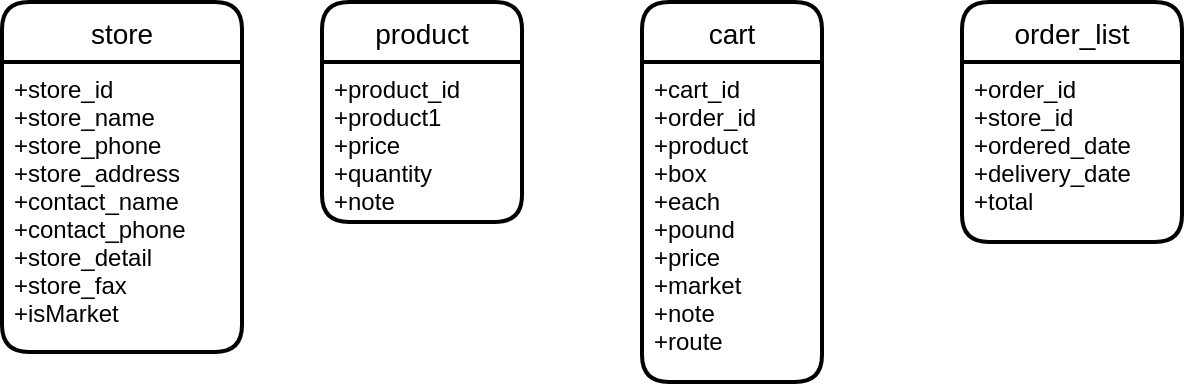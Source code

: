 <mxfile version="13.7.6" type="device" pages="10"><diagram id="7gibS92AlIG4wNT1M3gP" name="Entities"><mxGraphModel dx="1422" dy="802" grid="1" gridSize="10" guides="1" tooltips="1" connect="1" arrows="1" fold="1" page="1" pageScale="1" pageWidth="827" pageHeight="1169" math="0" shadow="0"><root><mxCell id="5exs0aqmgXyi-qsCcyx7-0"/><mxCell id="5exs0aqmgXyi-qsCcyx7-1" parent="5exs0aqmgXyi-qsCcyx7-0"/><mxCell id="adE7OjveKcsnKEtNbJnr-2" value="product" style="swimlane;childLayout=stackLayout;horizontal=1;startSize=30;horizontalStack=0;rounded=1;fontSize=14;fontStyle=0;strokeWidth=2;resizeParent=0;resizeLast=1;shadow=0;dashed=0;align=center;" parent="5exs0aqmgXyi-qsCcyx7-1" vertex="1"><mxGeometry x="240" y="120" width="100" height="110" as="geometry"/></mxCell><mxCell id="adE7OjveKcsnKEtNbJnr-3" value="+product_id&#10;+product1&#10;+price&#10;+quantity&#10;+note" style="align=left;strokeColor=none;fillColor=none;spacingLeft=4;fontSize=12;verticalAlign=top;resizable=0;rotatable=0;part=1;" parent="adE7OjveKcsnKEtNbJnr-2" vertex="1"><mxGeometry y="30" width="100" height="80" as="geometry"/></mxCell><mxCell id="adE7OjveKcsnKEtNbJnr-0" value="store" style="swimlane;childLayout=stackLayout;horizontal=1;startSize=30;horizontalStack=0;rounded=1;fontSize=14;fontStyle=0;strokeWidth=2;resizeParent=0;resizeLast=1;shadow=0;dashed=0;align=center;" parent="5exs0aqmgXyi-qsCcyx7-1" vertex="1"><mxGeometry x="80" y="120" width="120" height="175" as="geometry"/></mxCell><mxCell id="adE7OjveKcsnKEtNbJnr-1" value="+store_id&#10;+store_name&#10;+store_phone&#10;+store_address&#10;+contact_name&#10;+contact_phone&#10;+store_detail&#10;+store_fax&#10;+isMarket" style="align=left;strokeColor=none;fillColor=none;spacingLeft=4;fontSize=12;verticalAlign=top;resizable=0;rotatable=0;part=1;" parent="adE7OjveKcsnKEtNbJnr-0" vertex="1"><mxGeometry y="30" width="120" height="145" as="geometry"/></mxCell><mxCell id="adE7OjveKcsnKEtNbJnr-4" value="cart" style="swimlane;childLayout=stackLayout;horizontal=1;startSize=30;horizontalStack=0;rounded=1;fontSize=14;fontStyle=0;strokeWidth=2;resizeParent=0;resizeLast=1;shadow=0;dashed=0;align=center;" parent="5exs0aqmgXyi-qsCcyx7-1" vertex="1"><mxGeometry x="400" y="120" width="90" height="190" as="geometry"><mxRectangle x="180" y="170" width="60" height="30" as="alternateBounds"/></mxGeometry></mxCell><mxCell id="adE7OjveKcsnKEtNbJnr-5" value="+cart_id&#10;+order_id&#10;+product&#10;+box&#10;+each&#10;+pound&#10;+price&#10;+market&#10;+note&#10;+route" style="align=left;strokeColor=none;fillColor=none;spacingLeft=4;fontSize=12;verticalAlign=top;resizable=0;rotatable=0;part=1;" parent="adE7OjveKcsnKEtNbJnr-4" vertex="1"><mxGeometry y="30" width="90" height="160" as="geometry"/></mxCell><mxCell id="adE7OjveKcsnKEtNbJnr-6" value="order_list" style="swimlane;childLayout=stackLayout;horizontal=1;startSize=30;horizontalStack=0;rounded=1;fontSize=14;fontStyle=0;strokeWidth=2;resizeParent=0;resizeLast=1;shadow=0;dashed=0;align=center;" parent="5exs0aqmgXyi-qsCcyx7-1" vertex="1"><mxGeometry x="560" y="120" width="110" height="120" as="geometry"/></mxCell><mxCell id="adE7OjveKcsnKEtNbJnr-7" value="+order_id&#10;+store_id&#10;+ordered_date&#10;+delivery_date&#10;+total" style="align=left;strokeColor=none;fillColor=none;spacingLeft=4;fontSize=12;verticalAlign=top;resizable=0;rotatable=0;part=1;" parent="adE7OjveKcsnKEtNbJnr-6" vertex="1"><mxGeometry y="30" width="110" height="90" as="geometry"/></mxCell></root></mxGraphModel></diagram><diagram name="Entity enhancement" id="0qh16M0TFwMcT2ieXw_W"><mxGraphModel dx="1422" dy="721" grid="1" gridSize="10" guides="1" tooltips="1" connect="1" arrows="1" fold="1" page="1" pageScale="1" pageWidth="827" pageHeight="1169" math="0" shadow="0"><root><mxCell id="Ne9_TNj5jmylwsoer7z6-0"/><mxCell id="Ne9_TNj5jmylwsoer7z6-1" parent="Ne9_TNj5jmylwsoer7z6-0"/><mxCell id="UJxZ1YZONlowo4gnD4Sq-0" value="" style="edgeStyle=entityRelationEdgeStyle;fontSize=12;html=1;endArrow=ERoneToMany;fillColor=#60a917;strokeColor=#2D7600;" parent="Ne9_TNj5jmylwsoer7z6-1" source="Ne9_TNj5jmylwsoer7z6-9" target="Ne9_TNj5jmylwsoer7z6-7" edge="1"><mxGeometry width="100" height="100" relative="1" as="geometry"><mxPoint x="360" y="420" as="sourcePoint"/><mxPoint x="460" y="320" as="targetPoint"/></mxGeometry></mxCell><mxCell id="UJxZ1YZONlowo4gnD4Sq-1" value="" style="edgeStyle=entityRelationEdgeStyle;fontSize=12;html=1;endArrow=ERoneToMany;fillColor=#60a917;strokeColor=#2D7600;" parent="Ne9_TNj5jmylwsoer7z6-1" source="Ne9_TNj5jmylwsoer7z6-3" target="Ne9_TNj5jmylwsoer7z6-7" edge="1"><mxGeometry width="100" height="100" relative="1" as="geometry"><mxPoint x="360" y="420" as="sourcePoint"/><mxPoint x="460" y="320" as="targetPoint"/></mxGeometry></mxCell><mxCell id="UJxZ1YZONlowo4gnD4Sq-2" value="" style="edgeStyle=entityRelationEdgeStyle;fontSize=12;html=1;endArrow=ERoneToMany;fillColor=#60a917;strokeColor=#2D7600;" parent="Ne9_TNj5jmylwsoer7z6-1" source="Ne9_TNj5jmylwsoer7z6-5" target="Ne9_TNj5jmylwsoer7z6-9" edge="1"><mxGeometry width="100" height="100" relative="1" as="geometry"><mxPoint x="360" y="420" as="sourcePoint"/><mxPoint x="460" y="320" as="targetPoint"/></mxGeometry></mxCell><mxCell id="Ne9_TNj5jmylwsoer7z6-8" value="order_list" style="swimlane;childLayout=stackLayout;horizontal=1;startSize=30;horizontalStack=0;rounded=1;fontSize=14;fontStyle=0;strokeWidth=2;resizeParent=0;resizeLast=1;shadow=0;dashed=0;align=center;" parent="Ne9_TNj5jmylwsoer7z6-1" vertex="1"><mxGeometry x="400" y="280" width="120" height="120" as="geometry"/></mxCell><mxCell id="Ne9_TNj5jmylwsoer7z6-9" value="+order_id&#10;+store_id&#10;+ordered_date&#10;+delivery_date&#10;+total" style="align=left;strokeColor=none;fillColor=none;spacingLeft=4;fontSize=12;verticalAlign=top;resizable=0;rotatable=0;part=1;" parent="Ne9_TNj5jmylwsoer7z6-8" vertex="1"><mxGeometry y="30" width="120" height="90" as="geometry"/></mxCell><mxCell id="Ne9_TNj5jmylwsoer7z6-4" value="store" style="swimlane;childLayout=stackLayout;horizontal=1;startSize=30;horizontalStack=0;rounded=1;fontSize=14;fontStyle=0;strokeWidth=2;resizeParent=0;resizeLast=1;shadow=0;dashed=0;align=center;" parent="Ne9_TNj5jmylwsoer7z6-1" vertex="1"><mxGeometry x="400" y="40" width="120" height="200" as="geometry"/></mxCell><mxCell id="Ne9_TNj5jmylwsoer7z6-5" value="+store_id&#10;+store_name&#10;+store_phone&#10;+store_address&#10;+contact_name&#10;+contact_phone&#10;+store_detail&#10;+store_fax&#10;+isMarket" style="align=left;strokeColor=none;fillColor=none;spacingLeft=4;fontSize=12;verticalAlign=top;resizable=0;rotatable=0;part=1;" parent="Ne9_TNj5jmylwsoer7z6-4" vertex="1"><mxGeometry y="30" width="120" height="170" as="geometry"/></mxCell><mxCell id="Ne9_TNj5jmylwsoer7z6-2" value="product" style="swimlane;childLayout=stackLayout;horizontal=1;startSize=30;horizontalStack=0;rounded=1;fontSize=14;fontStyle=0;strokeWidth=2;resizeParent=0;resizeLast=1;shadow=0;dashed=0;align=center;" parent="Ne9_TNj5jmylwsoer7z6-1" vertex="1"><mxGeometry x="200" y="40" width="120" height="120" as="geometry"/></mxCell><mxCell id="Ne9_TNj5jmylwsoer7z6-3" value="+product_id&#10;+product1&#10;+price&#10;+quantity&#10;+note" style="align=left;strokeColor=none;fillColor=none;spacingLeft=4;fontSize=12;verticalAlign=top;resizable=0;rotatable=0;part=1;" parent="Ne9_TNj5jmylwsoer7z6-2" vertex="1"><mxGeometry y="30" width="120" height="90" as="geometry"/></mxCell><mxCell id="Ne9_TNj5jmylwsoer7z6-6" value="cart" style="swimlane;childLayout=stackLayout;horizontal=1;startSize=30;horizontalStack=0;rounded=1;fontSize=14;fontStyle=0;strokeWidth=2;resizeParent=0;resizeLast=1;shadow=0;dashed=0;align=center;" parent="Ne9_TNj5jmylwsoer7z6-1" vertex="1"><mxGeometry x="205" y="280" width="115" height="200" as="geometry"><mxRectangle x="180" y="170" width="60" height="30" as="alternateBounds"/></mxGeometry></mxCell><mxCell id="Ne9_TNj5jmylwsoer7z6-7" value="+cart_id&#10;+order_id&#10;+product&#10;+box&#10;+each&#10;+pound&#10;+price&#10;+market&#10;+note&#10;+route" style="align=left;strokeColor=none;fillColor=none;spacingLeft=4;fontSize=12;verticalAlign=top;resizable=0;rotatable=0;part=1;" parent="Ne9_TNj5jmylwsoer7z6-6" vertex="1"><mxGeometry y="30" width="115" height="170" as="geometry"/></mxCell><mxCell id="GImHRJcXzIoGIpYZPquI-4" value="New: Primary keys" style="text;html=1;resizable=0;autosize=1;align=center;verticalAlign=middle;points=[];fillColor=#60a917;strokeColor=#2D7600;rounded=0;fontColor=#ffffff;" parent="Ne9_TNj5jmylwsoer7z6-1" vertex="1"><mxGeometry x="200" y="520" width="120" height="20" as="geometry"/></mxCell><mxCell id="GImHRJcXzIoGIpYZPquI-5" value="New: Relations (foreign keys)" style="text;html=1;resizable=0;autosize=1;align=center;verticalAlign=middle;points=[];fillColor=#60a917;strokeColor=#2D7600;rounded=0;fontColor=#ffffff;" parent="Ne9_TNj5jmylwsoer7z6-1" vertex="1"><mxGeometry x="200" y="560" width="170" height="20" as="geometry"/></mxCell></root></mxGraphModel></diagram><diagram name="Use cases" id="Uq4FAVKCM1p-TconlXa1"><mxGraphModel dx="1422" dy="672" grid="1" gridSize="10" guides="1" tooltips="1" connect="1" arrows="1" fold="1" page="1" pageScale="1" pageWidth="827" pageHeight="1169" math="0" shadow="0"><root><mxCell id="hpCtniHbA4MR7KGjEPpC-0"/><mxCell id="hpCtniHbA4MR7KGjEPpC-1" parent="hpCtniHbA4MR7KGjEPpC-0"/><mxCell id="SQmOXnHXsnEAbfBg4n7r-0" value="Invoice" style="shape=umlFrame;whiteSpace=wrap;html=1;" parent="hpCtniHbA4MR7KGjEPpC-1" vertex="1"><mxGeometry x="40" y="160" width="720" height="640" as="geometry"/></mxCell><mxCell id="UalVqKNOEhmW18TjWiug-0" value="User" style="shape=umlActor;verticalLabelPosition=bottom;verticalAlign=top;html=1;" parent="hpCtniHbA4MR7KGjEPpC-1" vertex="1"><mxGeometry x="385" y="30" width="30" height="60" as="geometry"/></mxCell><mxCell id="UalVqKNOEhmW18TjWiug-5" value="" style="endArrow=none;html=1;entryX=0.5;entryY=0.5;entryDx=0;entryDy=0;entryPerimeter=0;" parent="hpCtniHbA4MR7KGjEPpC-1" source="F77PCimVdwSykbrccqua-8" target="UalVqKNOEhmW18TjWiug-0" edge="1"><mxGeometry width="50" height="50" relative="1" as="geometry"><mxPoint x="210" y="354.994" as="sourcePoint"/><mxPoint x="380" y="170" as="targetPoint"/></mxGeometry></mxCell><mxCell id="F77PCimVdwSykbrccqua-8" value="Create Order" style="ellipse;whiteSpace=wrap;html=1;" parent="hpCtniHbA4MR7KGjEPpC-1" vertex="1"><mxGeometry x="120" y="200" width="160" height="80" as="geometry"/></mxCell><mxCell id="F77PCimVdwSykbrccqua-9" value="Product List" style="ellipse;whiteSpace=wrap;html=1;" parent="hpCtniHbA4MR7KGjEPpC-1" vertex="1"><mxGeometry x="120" y="320" width="160" height="80" as="geometry"/></mxCell><mxCell id="F77PCimVdwSykbrccqua-11" value="Weekly Sale" style="ellipse;whiteSpace=wrap;html=1;" parent="hpCtniHbA4MR7KGjEPpC-1" vertex="1"><mxGeometry x="120" y="560" width="160" height="80" as="geometry"/></mxCell><mxCell id="F77PCimVdwSykbrccqua-12" value="Category List" style="ellipse;whiteSpace=wrap;html=1;" parent="hpCtniHbA4MR7KGjEPpC-1" vertex="1"><mxGeometry x="120" y="680" width="160" height="80" as="geometry"/></mxCell><mxCell id="F77PCimVdwSykbrccqua-13" value="Order List" style="ellipse;whiteSpace=wrap;html=1;" parent="hpCtniHbA4MR7KGjEPpC-1" vertex="1"><mxGeometry x="520" y="200" width="160" height="80" as="geometry"/></mxCell><mxCell id="F77PCimVdwSykbrccqua-14" value="Store List" style="ellipse;whiteSpace=wrap;html=1;" parent="hpCtniHbA4MR7KGjEPpC-1" vertex="1"><mxGeometry x="520" y="320" width="160" height="80" as="geometry"/></mxCell><mxCell id="F77PCimVdwSykbrccqua-15" value="My Store" style="ellipse;whiteSpace=wrap;html=1;" parent="hpCtniHbA4MR7KGjEPpC-1" vertex="1"><mxGeometry x="520" y="440" width="160" height="80" as="geometry"/></mxCell><mxCell id="F77PCimVdwSykbrccqua-16" value="Weekly Expense" style="ellipse;whiteSpace=wrap;html=1;" parent="hpCtniHbA4MR7KGjEPpC-1" vertex="1"><mxGeometry x="520" y="560" width="160" height="80" as="geometry"/></mxCell><mxCell id="F77PCimVdwSykbrccqua-18" value="Delivery Schedule" style="ellipse;whiteSpace=wrap;html=1;" parent="hpCtniHbA4MR7KGjEPpC-1" vertex="1"><mxGeometry x="120" y="440" width="160" height="80" as="geometry"/></mxCell><mxCell id="F77PCimVdwSykbrccqua-19" value="" style="endArrow=none;html=1;entryX=0.5;entryY=0.7;entryDx=0;entryDy=0;entryPerimeter=0;" parent="hpCtniHbA4MR7KGjEPpC-1" source="F77PCimVdwSykbrccqua-9" target="UalVqKNOEhmW18TjWiug-0" edge="1"><mxGeometry width="50" height="50" relative="1" as="geometry"><mxPoint x="252.637" y="216.154" as="sourcePoint"/><mxPoint x="404" y="95.98" as="targetPoint"/></mxGeometry></mxCell><mxCell id="F77PCimVdwSykbrccqua-20" value="" style="endArrow=none;html=1;entryX=0.533;entryY=0.367;entryDx=0;entryDy=0;entryPerimeter=0;" parent="hpCtniHbA4MR7KGjEPpC-1" source="F77PCimVdwSykbrccqua-18" target="UalVqKNOEhmW18TjWiug-0" edge="1"><mxGeometry width="50" height="50" relative="1" as="geometry"><mxPoint x="236.803" y="332.312" as="sourcePoint"/><mxPoint x="407.99" y="92.02" as="targetPoint"/></mxGeometry></mxCell><mxCell id="F77PCimVdwSykbrccqua-21" value="" style="endArrow=none;html=1;entryX=0.5;entryY=0.5;entryDx=0;entryDy=0;entryPerimeter=0;" parent="hpCtniHbA4MR7KGjEPpC-1" source="F77PCimVdwSykbrccqua-11" target="UalVqKNOEhmW18TjWiug-0" edge="1"><mxGeometry width="50" height="50" relative="1" as="geometry"><mxPoint x="246.803" y="342.312" as="sourcePoint"/><mxPoint x="417.99" y="102.02" as="targetPoint"/></mxGeometry></mxCell><mxCell id="F77PCimVdwSykbrccqua-22" value="" style="endArrow=none;html=1;entryX=0.5;entryY=0.5;entryDx=0;entryDy=0;entryPerimeter=0;" parent="hpCtniHbA4MR7KGjEPpC-1" source="F77PCimVdwSykbrccqua-12" target="UalVqKNOEhmW18TjWiug-0" edge="1"><mxGeometry width="50" height="50" relative="1" as="geometry"><mxPoint x="256.803" y="352.312" as="sourcePoint"/><mxPoint x="427.99" y="112.02" as="targetPoint"/></mxGeometry></mxCell><mxCell id="F77PCimVdwSykbrccqua-23" value="" style="endArrow=none;html=1;entryX=0.533;entryY=0.683;entryDx=0;entryDy=0;entryPerimeter=0;" parent="hpCtniHbA4MR7KGjEPpC-1" source="F77PCimVdwSykbrccqua-13" target="UalVqKNOEhmW18TjWiug-0" edge="1"><mxGeometry width="50" height="50" relative="1" as="geometry"><mxPoint x="266.803" y="362.312" as="sourcePoint"/><mxPoint x="437.99" y="122.02" as="targetPoint"/></mxGeometry></mxCell><mxCell id="F77PCimVdwSykbrccqua-24" value="" style="endArrow=none;html=1;entryX=0.667;entryY=0.8;entryDx=0;entryDy=0;entryPerimeter=0;" parent="hpCtniHbA4MR7KGjEPpC-1" source="F77PCimVdwSykbrccqua-14" target="UalVqKNOEhmW18TjWiug-0" edge="1"><mxGeometry width="50" height="50" relative="1" as="geometry"><mxPoint x="276.803" y="372.312" as="sourcePoint"/><mxPoint x="447.99" y="132.02" as="targetPoint"/></mxGeometry></mxCell><mxCell id="F77PCimVdwSykbrccqua-25" value="" style="endArrow=none;html=1;" parent="hpCtniHbA4MR7KGjEPpC-1" source="F77PCimVdwSykbrccqua-15" target="UalVqKNOEhmW18TjWiug-0" edge="1"><mxGeometry width="50" height="50" relative="1" as="geometry"><mxPoint x="286.803" y="382.312" as="sourcePoint"/><mxPoint x="457.99" y="142.02" as="targetPoint"/></mxGeometry></mxCell><mxCell id="F77PCimVdwSykbrccqua-26" value="" style="endArrow=none;html=1;entryX=0.8;entryY=0.867;entryDx=0;entryDy=0;entryPerimeter=0;" parent="hpCtniHbA4MR7KGjEPpC-1" source="F77PCimVdwSykbrccqua-16" target="UalVqKNOEhmW18TjWiug-0" edge="1"><mxGeometry width="50" height="50" relative="1" as="geometry"><mxPoint x="296.803" y="392.312" as="sourcePoint"/><mxPoint x="467.99" y="152.02" as="targetPoint"/></mxGeometry></mxCell></root></mxGraphModel></diagram><diagram id="ZrGVF9eqoLPrWgIQMQbW" name="Current"><mxGraphModel dx="1422" dy="713" grid="1" gridSize="10" guides="1" tooltips="1" connect="1" arrows="1" fold="1" page="1" pageScale="1" pageWidth="827" pageHeight="1169" math="0" shadow="0"><root><mxCell id="GBjfKI8kMso3MKIOXh-r-0"/><mxCell id="GBjfKI8kMso3MKIOXh-r-1" parent="GBjfKI8kMso3MKIOXh-r-0"/><mxCell id="GBjfKI8kMso3MKIOXh-r-3" value="" style="rounded=0;whiteSpace=wrap;html=1;" parent="GBjfKI8kMso3MKIOXh-r-1" vertex="1"><mxGeometry x="110" y="70" width="470" height="310" as="geometry"/></mxCell><mxCell id="GBjfKI8kMso3MKIOXh-r-4" value="Local database" style="shape=cylinder3;whiteSpace=wrap;html=1;boundedLbl=1;backgroundOutline=1;size=15;" parent="GBjfKI8kMso3MKIOXh-r-1" vertex="1"><mxGeometry x="240" y="250" width="134" height="120" as="geometry"/></mxCell><mxCell id="GBjfKI8kMso3MKIOXh-r-5" value="User interface&lt;br&gt;Database access" style="rounded=0;whiteSpace=wrap;html=1;" parent="GBjfKI8kMso3MKIOXh-r-1" vertex="1"><mxGeometry x="160" y="90" width="330" height="120" as="geometry"/></mxCell><mxCell id="GBjfKI8kMso3MKIOXh-r-6" value="" style="endArrow=classic;html=1;" parent="GBjfKI8kMso3MKIOXh-r-1" source="GBjfKI8kMso3MKIOXh-r-5" edge="1"><mxGeometry width="50" height="50" relative="1" as="geometry"><mxPoint x="310" y="310" as="sourcePoint"/><mxPoint x="323" y="250" as="targetPoint"/></mxGeometry></mxCell><mxCell id="nMMCk1gCpWSK7xPTQ3x2-1" value="" style="edgeStyle=orthogonalEdgeStyle;rounded=0;orthogonalLoop=1;jettySize=auto;html=1;" parent="GBjfKI8kMso3MKIOXh-r-1" source="nMMCk1gCpWSK7xPTQ3x2-0" target="GBjfKI8kMso3MKIOXh-r-5" edge="1"><mxGeometry relative="1" as="geometry"/></mxCell><mxCell id="nMMCk1gCpWSK7xPTQ3x2-0" value=".NET C#&lt;br&gt;System.Windows.Forms&lt;br&gt;System.Data.SqlConnection" style="shape=note;whiteSpace=wrap;html=1;backgroundOutline=1;darkOpacity=0.05;" parent="GBjfKI8kMso3MKIOXh-r-1" vertex="1"><mxGeometry x="640" y="100" width="160" height="100" as="geometry"/></mxCell><mxCell id="nMMCk1gCpWSK7xPTQ3x2-3" value="" style="edgeStyle=orthogonalEdgeStyle;rounded=0;orthogonalLoop=1;jettySize=auto;html=1;" parent="GBjfKI8kMso3MKIOXh-r-1" source="nMMCk1gCpWSK7xPTQ3x2-2" target="GBjfKI8kMso3MKIOXh-r-4" edge="1"><mxGeometry relative="1" as="geometry"/></mxCell><mxCell id="nMMCk1gCpWSK7xPTQ3x2-2" value="MS SQL local DB" style="shape=note;whiteSpace=wrap;html=1;backgroundOutline=1;darkOpacity=0.05;" parent="GBjfKI8kMso3MKIOXh-r-1" vertex="1"><mxGeometry x="640" y="265" width="160" height="90" as="geometry"/></mxCell><mxCell id="U4b-IopkI1bF-_8sLjsv-0" value="Invoice" style="text;html=1;resizable=0;autosize=1;align=center;verticalAlign=middle;points=[];fillColor=none;strokeColor=none;rounded=0;" parent="GBjfKI8kMso3MKIOXh-r-1" vertex="1"><mxGeometry x="110" y="50" width="50" height="20" as="geometry"/></mxCell><mxCell id="LxKFBzjLiMEy4IVmZzeW-0" value="SQL" style="text;html=1;resizable=0;autosize=1;align=center;verticalAlign=middle;points=[];fillColor=none;strokeColor=none;rounded=0;" parent="GBjfKI8kMso3MKIOXh-r-1" vertex="1"><mxGeometry x="320" y="220" width="40" height="20" as="geometry"/></mxCell></root></mxGraphModel></diagram><diagram id="YipdAiBv5LYzyMl84zyU" name="Decomposition I."><mxGraphModel dx="1422" dy="672" grid="1" gridSize="10" guides="1" tooltips="1" connect="1" arrows="1" fold="1" page="1" pageScale="1" pageWidth="827" pageHeight="1169" math="0" shadow="0"><root><mxCell id="1vEwXhI7UmoSM3s04HSO-0"/><mxCell id="1vEwXhI7UmoSM3s04HSO-1" parent="1vEwXhI7UmoSM3s04HSO-0"/><mxCell id="G5C7vlKSElAFQoOpD0A7-0" value="" style="rounded=0;whiteSpace=wrap;html=1;" parent="1vEwXhI7UmoSM3s04HSO-1" vertex="1"><mxGeometry x="110" y="70" width="470" height="310" as="geometry"/></mxCell><mxCell id="G5C7vlKSElAFQoOpD0A7-1" value="Database server" style="shape=cylinder3;whiteSpace=wrap;html=1;boundedLbl=1;backgroundOutline=1;size=15;fillColor=#60a917;strokeColor=#2D7600;fontColor=#ffffff;" parent="1vEwXhI7UmoSM3s04HSO-1" vertex="1"><mxGeometry x="260" y="465" width="134" height="120" as="geometry"/></mxCell><mxCell id="G5C7vlKSElAFQoOpD0A7-2" value="User interface&lt;br&gt;Business logic&lt;br&gt;Database access" style="rounded=0;whiteSpace=wrap;html=1;" parent="1vEwXhI7UmoSM3s04HSO-1" vertex="1"><mxGeometry x="180" y="90" width="330" height="120" as="geometry"/></mxCell><mxCell id="G5C7vlKSElAFQoOpD0A7-3" value="" style="endArrow=classic;html=1;entryX=0.627;entryY=0.008;entryDx=0;entryDy=0;entryPerimeter=0;" parent="1vEwXhI7UmoSM3s04HSO-1" source="G5C7vlKSElAFQoOpD0A7-2" target="G5C7vlKSElAFQoOpD0A7-1" edge="1"><mxGeometry width="50" height="50" relative="1" as="geometry"><mxPoint x="310" y="310" as="sourcePoint"/><mxPoint x="360" y="260" as="targetPoint"/></mxGeometry></mxCell><mxCell id="l8DstbEzLFueawLsaJdg-2" value="" style="edgeStyle=orthogonalEdgeStyle;rounded=0;orthogonalLoop=1;jettySize=auto;html=1;entryX=1;entryY=0.5;entryDx=0;entryDy=0;entryPerimeter=0;" parent="1vEwXhI7UmoSM3s04HSO-1" source="l8DstbEzLFueawLsaJdg-0" target="G5C7vlKSElAFQoOpD0A7-1" edge="1"><mxGeometry relative="1" as="geometry"><mxPoint x="510" y="525" as="targetPoint"/></mxGeometry></mxCell><mxCell id="l8DstbEzLFueawLsaJdg-0" value="MS SqlExpress, MSSQL" style="shape=note;whiteSpace=wrap;html=1;backgroundOutline=1;darkOpacity=0.05;" parent="1vEwXhI7UmoSM3s04HSO-1" vertex="1"><mxGeometry x="640" y="480" width="160" height="90" as="geometry"/></mxCell><mxCell id="4VTUVFercSF5CvBJwny4-0" value="SQL" style="text;html=1;resizable=0;autosize=1;align=center;verticalAlign=middle;points=[];fillColor=none;strokeColor=none;rounded=0;" parent="1vEwXhI7UmoSM3s04HSO-1" vertex="1"><mxGeometry x="340" y="420" width="40" height="20" as="geometry"/></mxCell><mxCell id="iOxIVWh6CPM70Li44Gzs-0" value="Invoice" style="text;html=1;resizable=0;autosize=1;align=center;verticalAlign=middle;points=[];fillColor=none;strokeColor=none;rounded=0;" parent="1vEwXhI7UmoSM3s04HSO-1" vertex="1"><mxGeometry x="110" y="50" width="50" height="20" as="geometry"/></mxCell><mxCell id="v6DLJTkhU9Bc0RJZ7nmY-1" value="" style="edgeStyle=orthogonalEdgeStyle;rounded=0;orthogonalLoop=1;jettySize=auto;html=1;" parent="1vEwXhI7UmoSM3s04HSO-1" source="v6DLJTkhU9Bc0RJZ7nmY-0" target="G5C7vlKSElAFQoOpD0A7-2" edge="1"><mxGeometry relative="1" as="geometry"/></mxCell><mxCell id="v6DLJTkhU9Bc0RJZ7nmY-0" value=".NET C#&lt;br&gt;System.Windows.Forms&lt;br&gt;System.Data.SqlConnection" style="shape=note;whiteSpace=wrap;html=1;backgroundOutline=1;darkOpacity=0.05;" parent="1vEwXhI7UmoSM3s04HSO-1" vertex="1"><mxGeometry x="640" y="100" width="160" height="100" as="geometry"/></mxCell><mxCell id="Aarsl8nD6yQk0MGy0pOQ-0" value="New: Change local database file to SQL server" style="text;html=1;resizable=0;autosize=1;align=center;verticalAlign=middle;points=[];fillColor=#60a917;strokeColor=#2D7600;rounded=0;fontColor=#ffffff;" parent="1vEwXhI7UmoSM3s04HSO-1" vertex="1"><mxGeometry x="160" y="640" width="260" height="20" as="geometry"/></mxCell></root></mxGraphModel></diagram><diagram name="Decomposition II." id="bPnL7Nt-xtLLRDpfifMA"><mxGraphModel dx="1422" dy="672" grid="1" gridSize="10" guides="1" tooltips="1" connect="1" arrows="1" fold="1" page="1" pageScale="1" pageWidth="827" pageHeight="1169" math="0" shadow="0"><root><mxCell id="EP-P3QIOGNYE9PpfWgq0-0"/><mxCell id="EP-P3QIOGNYE9PpfWgq0-1" parent="EP-P3QIOGNYE9PpfWgq0-0"/><mxCell id="EP-P3QIOGNYE9PpfWgq0-2" value="" style="rounded=0;whiteSpace=wrap;html=1;" parent="EP-P3QIOGNYE9PpfWgq0-1" vertex="1"><mxGeometry x="110" y="70" width="470" height="310" as="geometry"/></mxCell><mxCell id="EP-P3QIOGNYE9PpfWgq0-3" value="Database server" style="shape=cylinder3;whiteSpace=wrap;html=1;boundedLbl=1;backgroundOutline=1;size=15;" parent="EP-P3QIOGNYE9PpfWgq0-1" vertex="1"><mxGeometry x="280" y="465" width="134" height="120" as="geometry"/></mxCell><mxCell id="EP-P3QIOGNYE9PpfWgq0-8" value="" style="edgeStyle=orthogonalEdgeStyle;rounded=0;orthogonalLoop=1;jettySize=auto;html=1;" parent="EP-P3QIOGNYE9PpfWgq0-1" source="EP-P3QIOGNYE9PpfWgq0-4" target="EP-P3QIOGNYE9PpfWgq0-6" edge="1"><mxGeometry relative="1" as="geometry"/></mxCell><mxCell id="EP-P3QIOGNYE9PpfWgq0-4" value="User interface" style="rounded=0;whiteSpace=wrap;html=1;" parent="EP-P3QIOGNYE9PpfWgq0-1" vertex="1"><mxGeometry x="180" y="90" width="330" height="100" as="geometry"/></mxCell><mxCell id="EP-P3QIOGNYE9PpfWgq0-5" value="" style="endArrow=classic;html=1;" parent="EP-P3QIOGNYE9PpfWgq0-1" source="EP-P3QIOGNYE9PpfWgq0-6" target="EP-P3QIOGNYE9PpfWgq0-3" edge="1"><mxGeometry width="50" height="50" relative="1" as="geometry"><mxPoint x="310" y="310" as="sourcePoint"/><mxPoint x="360" y="260" as="targetPoint"/></mxGeometry></mxCell><mxCell id="EP-P3QIOGNYE9PpfWgq0-6" value="&lt;span style=&quot;&quot;&gt;Business logic&lt;/span&gt;&lt;br&gt;Database access" style="rounded=0;whiteSpace=wrap;html=1;fillColor=#60a917;strokeColor=#2D7600;fontColor=#FFFFFF;" parent="EP-P3QIOGNYE9PpfWgq0-1" vertex="1"><mxGeometry x="180" y="250" width="330" height="90" as="geometry"/></mxCell><mxCell id="137IiVtUoMDPJH5lIBh6-3" value="" style="edgeStyle=orthogonalEdgeStyle;rounded=0;orthogonalLoop=1;jettySize=auto;html=1;" parent="EP-P3QIOGNYE9PpfWgq0-1" source="137IiVtUoMDPJH5lIBh6-0" target="EP-P3QIOGNYE9PpfWgq0-4" edge="1"><mxGeometry relative="1" as="geometry"/></mxCell><mxCell id="137IiVtUoMDPJH5lIBh6-0" value=".NET C#&lt;br&gt;System.Windows.Forms" style="shape=note;whiteSpace=wrap;html=1;backgroundOutline=1;darkOpacity=0.05;" parent="EP-P3QIOGNYE9PpfWgq0-1" vertex="1"><mxGeometry x="640" y="90" width="160" height="100" as="geometry"/></mxCell><mxCell id="137IiVtUoMDPJH5lIBh6-4" value="" style="edgeStyle=orthogonalEdgeStyle;rounded=0;orthogonalLoop=1;jettySize=auto;html=1;entryX=1;entryY=0.5;entryDx=0;entryDy=0;" parent="EP-P3QIOGNYE9PpfWgq0-1" source="137IiVtUoMDPJH5lIBh6-1" target="EP-P3QIOGNYE9PpfWgq0-6" edge="1"><mxGeometry relative="1" as="geometry"/></mxCell><mxCell id="137IiVtUoMDPJH5lIBh6-1" value="System.Data.SqlConnection" style="shape=note;whiteSpace=wrap;html=1;backgroundOutline=1;darkOpacity=0.05;" parent="EP-P3QIOGNYE9PpfWgq0-1" vertex="1"><mxGeometry x="640" y="250" width="160" height="90" as="geometry"/></mxCell><mxCell id="137IiVtUoMDPJH5lIBh6-5" value="" style="edgeStyle=orthogonalEdgeStyle;rounded=0;orthogonalLoop=1;jettySize=auto;html=1;" parent="EP-P3QIOGNYE9PpfWgq0-1" source="137IiVtUoMDPJH5lIBh6-2" target="EP-P3QIOGNYE9PpfWgq0-3" edge="1"><mxGeometry relative="1" as="geometry"/></mxCell><mxCell id="137IiVtUoMDPJH5lIBh6-2" value="MS SqlExpress, MSSQL" style="shape=note;whiteSpace=wrap;html=1;backgroundOutline=1;darkOpacity=0.05;" parent="EP-P3QIOGNYE9PpfWgq0-1" vertex="1"><mxGeometry x="640" y="480" width="160" height="90" as="geometry"/></mxCell><mxCell id="wihxOKioFVcIg_PnOZ-_-0" value="Invoice" style="text;html=1;resizable=0;autosize=1;align=center;verticalAlign=middle;points=[];fillColor=none;strokeColor=none;rounded=0;" parent="EP-P3QIOGNYE9PpfWgq0-1" vertex="1"><mxGeometry x="110" y="50" width="50" height="20" as="geometry"/></mxCell><mxCell id="Kiqx9FBNQtbDOuqlaYMj-0" value="SQL" style="text;html=1;resizable=0;autosize=1;align=center;verticalAlign=middle;points=[];fillColor=none;strokeColor=none;rounded=0;" parent="EP-P3QIOGNYE9PpfWgq0-1" vertex="1"><mxGeometry x="340" y="420" width="40" height="20" as="geometry"/></mxCell><mxCell id="GvOa0_CNeDV24-Nf_jaC-0" value="New: Separate namespace for budiness logic and database communication" style="text;html=1;resizable=0;autosize=1;align=center;verticalAlign=middle;points=[];fillColor=#60a917;strokeColor=#2D7600;rounded=0;fontColor=#ffffff;" parent="EP-P3QIOGNYE9PpfWgq0-1" vertex="1"><mxGeometry x="120" y="640" width="420" height="20" as="geometry"/></mxCell></root></mxGraphModel></diagram><diagram name="Decomposition III." id="DY-MY3YA1Q1JgfIRtbTI"><mxGraphModel dx="1422" dy="721" grid="1" gridSize="10" guides="1" tooltips="1" connect="1" arrows="1" fold="1" page="1" pageScale="1" pageWidth="827" pageHeight="1169" math="0" shadow="0"><root><mxCell id="649oB_Q-8Dt0yONiJ5Im-0"/><mxCell id="649oB_Q-8Dt0yONiJ5Im-1" parent="649oB_Q-8Dt0yONiJ5Im-0"/><mxCell id="649oB_Q-8Dt0yONiJ5Im-3" value="Database server" style="shape=cylinder3;whiteSpace=wrap;html=1;boundedLbl=1;backgroundOutline=1;size=15;" parent="649oB_Q-8Dt0yONiJ5Im-1" vertex="1"><mxGeometry x="270" y="480" width="134" height="120" as="geometry"/></mxCell><mxCell id="649oB_Q-8Dt0yONiJ5Im-4" value="" style="edgeStyle=orthogonalEdgeStyle;rounded=0;orthogonalLoop=1;jettySize=auto;html=1;" parent="649oB_Q-8Dt0yONiJ5Im-1" source="649oB_Q-8Dt0yONiJ5Im-5" target="649oB_Q-8Dt0yONiJ5Im-7" edge="1"><mxGeometry relative="1" as="geometry"/></mxCell><mxCell id="649oB_Q-8Dt0yONiJ5Im-5" value="User interface" style="rounded=0;whiteSpace=wrap;html=1;" parent="649oB_Q-8Dt0yONiJ5Im-1" vertex="1"><mxGeometry x="180" y="90" width="330" height="100" as="geometry"/></mxCell><mxCell id="649oB_Q-8Dt0yONiJ5Im-6" value="" style="endArrow=classic;html=1;entryX=0.552;entryY=0;entryDx=0;entryDy=0;entryPerimeter=0;" parent="649oB_Q-8Dt0yONiJ5Im-1" source="649oB_Q-8Dt0yONiJ5Im-7" target="649oB_Q-8Dt0yONiJ5Im-3" edge="1"><mxGeometry width="50" height="50" relative="1" as="geometry"><mxPoint x="310" y="310" as="sourcePoint"/><mxPoint x="343" y="470" as="targetPoint"/></mxGeometry></mxCell><mxCell id="649oB_Q-8Dt0yONiJ5Im-7" value="&lt;span style=&quot;&quot;&gt;Business logic&lt;/span&gt;&lt;br&gt;Database access" style="rounded=0;whiteSpace=wrap;html=1;fillColor=#60a917;strokeColor=#2D7600;fontColor=#FFFFFF;" parent="649oB_Q-8Dt0yONiJ5Im-1" vertex="1"><mxGeometry x="180" y="300" width="330" height="90" as="geometry"/></mxCell><mxCell id="J00Gj5wfaDjeUWVPij7g-0" value="Invoice.Forms" style="text;html=1;resizable=0;autosize=1;align=center;verticalAlign=middle;points=[];fillColor=none;strokeColor=none;rounded=0;" parent="649oB_Q-8Dt0yONiJ5Im-1" vertex="1"><mxGeometry x="180" y="70" width="90" height="20" as="geometry"/></mxCell><mxCell id="J00Gj5wfaDjeUWVPij7g-1" value="Invoice.BL" style="text;html=1;resizable=0;autosize=1;align=center;verticalAlign=middle;points=[];fillColor=none;strokeColor=none;rounded=0;" parent="649oB_Q-8Dt0yONiJ5Im-1" vertex="1"><mxGeometry x="190" y="280" width="70" height="20" as="geometry"/></mxCell><mxCell id="qFX3QvFPJuUYpPFq5xqe-0" value="SQL" style="text;html=1;resizable=0;autosize=1;align=center;verticalAlign=middle;points=[];fillColor=none;strokeColor=none;rounded=0;" parent="649oB_Q-8Dt0yONiJ5Im-1" vertex="1"><mxGeometry x="340" y="420" width="40" height="20" as="geometry"/></mxCell><mxCell id="qFX3QvFPJuUYpPFq5xqe-1" value="REST API" style="text;html=1;resizable=0;autosize=1;align=center;verticalAlign=middle;points=[];fillColor=none;strokeColor=none;rounded=0;" parent="649oB_Q-8Dt0yONiJ5Im-1" vertex="1"><mxGeometry x="340" y="230" width="70" height="20" as="geometry"/></mxCell><mxCell id="AI9FQh9gblHXgRGQV5ej-4" value="" style="edgeStyle=orthogonalEdgeStyle;rounded=0;orthogonalLoop=1;jettySize=auto;html=1;" parent="649oB_Q-8Dt0yONiJ5Im-1" source="AI9FQh9gblHXgRGQV5ej-0" target="649oB_Q-8Dt0yONiJ5Im-5" edge="1"><mxGeometry relative="1" as="geometry"/></mxCell><mxCell id="AI9FQh9gblHXgRGQV5ej-0" value=".NET C#&lt;br&gt;System.Windows.Forms" style="shape=note;whiteSpace=wrap;html=1;backgroundOutline=1;darkOpacity=0.05;" parent="649oB_Q-8Dt0yONiJ5Im-1" vertex="1"><mxGeometry x="640" y="90" width="160" height="100" as="geometry"/></mxCell><mxCell id="AI9FQh9gblHXgRGQV5ej-5" value="" style="edgeStyle=orthogonalEdgeStyle;rounded=0;orthogonalLoop=1;jettySize=auto;html=1;" parent="649oB_Q-8Dt0yONiJ5Im-1" source="AI9FQh9gblHXgRGQV5ej-1" target="649oB_Q-8Dt0yONiJ5Im-7" edge="1"><mxGeometry relative="1" as="geometry"/></mxCell><mxCell id="AI9FQh9gblHXgRGQV5ej-1" value="Web API&lt;br&gt;System.Data.SqlConnection" style="shape=note;whiteSpace=wrap;html=1;backgroundOutline=1;darkOpacity=0.05;fillColor=#60a917;strokeColor=#2D7600;fontColor=#ffffff;" parent="649oB_Q-8Dt0yONiJ5Im-1" vertex="1"><mxGeometry x="640" y="300" width="160" height="90" as="geometry"/></mxCell><mxCell id="AI9FQh9gblHXgRGQV5ej-3" value="" style="edgeStyle=orthogonalEdgeStyle;rounded=0;orthogonalLoop=1;jettySize=auto;html=1;" parent="649oB_Q-8Dt0yONiJ5Im-1" source="AI9FQh9gblHXgRGQV5ej-2" target="649oB_Q-8Dt0yONiJ5Im-3" edge="1"><mxGeometry relative="1" as="geometry"/></mxCell><mxCell id="AI9FQh9gblHXgRGQV5ej-2" value="MS SqlExpress, MSSQL" style="shape=note;whiteSpace=wrap;html=1;backgroundOutline=1;darkOpacity=0.05;" parent="649oB_Q-8Dt0yONiJ5Im-1" vertex="1"><mxGeometry x="640" y="495" width="160" height="90" as="geometry"/></mxCell><mxCell id="eQmb-5TQSYekVNnT_8IJ-0" value="New: Separate application for&amp;nbsp;&lt;span style=&quot;color: rgb(255 , 255 , 255)&quot;&gt;budiness logic and database communication&amp;nbsp;&lt;/span&gt;" style="text;html=1;resizable=0;autosize=1;align=center;verticalAlign=middle;points=[];fillColor=#60a917;strokeColor=#2D7600;rounded=0;fontColor=#ffffff;" parent="649oB_Q-8Dt0yONiJ5Im-1" vertex="1"><mxGeometry x="200" y="640" width="420" height="20" as="geometry"/></mxCell></root></mxGraphModel></diagram><diagram name="Technology upgrade" id="y3PSX6yg5iWTNqGDyvly"><mxGraphModel dx="1422" dy="721" grid="1" gridSize="10" guides="1" tooltips="1" connect="1" arrows="1" fold="1" page="1" pageScale="1" pageWidth="827" pageHeight="1169" math="0" shadow="0"><root><mxCell id="APMpQE72rpGVfnl8KQPl-0"/><mxCell id="APMpQE72rpGVfnl8KQPl-1" parent="APMpQE72rpGVfnl8KQPl-0"/><mxCell id="APMpQE72rpGVfnl8KQPl-2" value="Database server" style="shape=cylinder3;whiteSpace=wrap;html=1;boundedLbl=1;backgroundOutline=1;size=15;" parent="APMpQE72rpGVfnl8KQPl-1" vertex="1"><mxGeometry x="270" y="480" width="134" height="120" as="geometry"/></mxCell><mxCell id="APMpQE72rpGVfnl8KQPl-3" value="" style="edgeStyle=orthogonalEdgeStyle;rounded=0;orthogonalLoop=1;jettySize=auto;html=1;" parent="APMpQE72rpGVfnl8KQPl-1" source="APMpQE72rpGVfnl8KQPl-4" target="APMpQE72rpGVfnl8KQPl-6" edge="1"><mxGeometry relative="1" as="geometry"/></mxCell><mxCell id="APMpQE72rpGVfnl8KQPl-4" value="User interface" style="rounded=0;whiteSpace=wrap;html=1;" parent="APMpQE72rpGVfnl8KQPl-1" vertex="1"><mxGeometry x="180" y="90" width="330" height="100" as="geometry"/></mxCell><mxCell id="APMpQE72rpGVfnl8KQPl-5" value="" style="endArrow=classic;html=1;entryX=0.552;entryY=0;entryDx=0;entryDy=0;entryPerimeter=0;" parent="APMpQE72rpGVfnl8KQPl-1" source="APMpQE72rpGVfnl8KQPl-6" target="APMpQE72rpGVfnl8KQPl-2" edge="1"><mxGeometry width="50" height="50" relative="1" as="geometry"><mxPoint x="310" y="310" as="sourcePoint"/><mxPoint x="343" y="470" as="targetPoint"/></mxGeometry></mxCell><mxCell id="APMpQE72rpGVfnl8KQPl-6" value="Business logic" style="rounded=0;whiteSpace=wrap;html=1;" parent="APMpQE72rpGVfnl8KQPl-1" vertex="1"><mxGeometry x="180" y="300" width="330" height="90" as="geometry"/></mxCell><mxCell id="APMpQE72rpGVfnl8KQPl-7" value="Invoice.Forms" style="text;html=1;resizable=0;autosize=1;align=center;verticalAlign=middle;points=[];fillColor=none;strokeColor=none;rounded=0;" parent="APMpQE72rpGVfnl8KQPl-1" vertex="1"><mxGeometry x="180" y="70" width="90" height="20" as="geometry"/></mxCell><mxCell id="APMpQE72rpGVfnl8KQPl-8" value="Invoice.BL" style="text;html=1;resizable=0;autosize=1;align=center;verticalAlign=middle;points=[];fillColor=none;strokeColor=none;rounded=0;" parent="APMpQE72rpGVfnl8KQPl-1" vertex="1"><mxGeometry x="190" y="280" width="70" height="20" as="geometry"/></mxCell><mxCell id="APMpQE72rpGVfnl8KQPl-9" value="SQL" style="text;html=1;resizable=0;autosize=1;align=center;verticalAlign=middle;points=[];fillColor=none;strokeColor=none;rounded=0;" parent="APMpQE72rpGVfnl8KQPl-1" vertex="1"><mxGeometry x="340" y="420" width="40" height="20" as="geometry"/></mxCell><mxCell id="APMpQE72rpGVfnl8KQPl-10" value="REST API" style="text;html=1;resizable=0;autosize=1;align=center;verticalAlign=middle;points=[];fillColor=none;strokeColor=none;rounded=0;" parent="APMpQE72rpGVfnl8KQPl-1" vertex="1"><mxGeometry x="340" y="230" width="70" height="20" as="geometry"/></mxCell><mxCell id="APMpQE72rpGVfnl8KQPl-11" value="" style="edgeStyle=orthogonalEdgeStyle;rounded=0;orthogonalLoop=1;jettySize=auto;html=1;" parent="APMpQE72rpGVfnl8KQPl-1" source="APMpQE72rpGVfnl8KQPl-12" target="APMpQE72rpGVfnl8KQPl-4" edge="1"><mxGeometry relative="1" as="geometry"/></mxCell><mxCell id="APMpQE72rpGVfnl8KQPl-12" value=".NET C#&lt;br&gt;System.Windows.Forms" style="shape=note;whiteSpace=wrap;html=1;backgroundOutline=1;darkOpacity=0.05;" parent="APMpQE72rpGVfnl8KQPl-1" vertex="1"><mxGeometry x="640" y="90" width="160" height="100" as="geometry"/></mxCell><mxCell id="APMpQE72rpGVfnl8KQPl-13" value="" style="edgeStyle=orthogonalEdgeStyle;rounded=0;orthogonalLoop=1;jettySize=auto;html=1;" parent="APMpQE72rpGVfnl8KQPl-1" source="APMpQE72rpGVfnl8KQPl-14" target="APMpQE72rpGVfnl8KQPl-6" edge="1"><mxGeometry relative="1" as="geometry"/></mxCell><mxCell id="APMpQE72rpGVfnl8KQPl-14" value="Web API&lt;br&gt;Entity Framework&lt;span style=&quot;&quot;&gt;&amp;nbsp;(or other out of scope)&lt;/span&gt;" style="shape=note;whiteSpace=wrap;html=1;backgroundOutline=1;darkOpacity=0.05;fillColor=#60a917;strokeColor=#2D7600;fontColor=#FFFFFF;" parent="APMpQE72rpGVfnl8KQPl-1" vertex="1"><mxGeometry x="640" y="300" width="160" height="90" as="geometry"/></mxCell><mxCell id="APMpQE72rpGVfnl8KQPl-15" value="" style="edgeStyle=orthogonalEdgeStyle;rounded=0;orthogonalLoop=1;jettySize=auto;html=1;" parent="APMpQE72rpGVfnl8KQPl-1" source="APMpQE72rpGVfnl8KQPl-16" target="APMpQE72rpGVfnl8KQPl-2" edge="1"><mxGeometry relative="1" as="geometry"/></mxCell><mxCell id="APMpQE72rpGVfnl8KQPl-16" value="MS SqlExpress, MSSQL" style="shape=note;whiteSpace=wrap;html=1;backgroundOutline=1;darkOpacity=0.05;" parent="APMpQE72rpGVfnl8KQPl-1" vertex="1"><mxGeometry x="640" y="495" width="160" height="90" as="geometry"/></mxCell><mxCell id="APMpQE72rpGVfnl8KQPl-17" value="OR mapping" style="rounded=0;whiteSpace=wrap;html=1;fillColor=#60a917;strokeColor=#2D7600;fontColor=#ffffff;" parent="APMpQE72rpGVfnl8KQPl-1" vertex="1"><mxGeometry x="180" y="360" width="330" height="30" as="geometry"/></mxCell><mxCell id="APMpQE72rpGVfnl8KQPl-18" value="REST API encapsulation" style="rounded=0;whiteSpace=wrap;html=1;fillColor=#60a917;strokeColor=#2D7600;fontColor=#ffffff;" parent="APMpQE72rpGVfnl8KQPl-1" vertex="1"><mxGeometry x="180" y="160" width="330" height="30" as="geometry"/></mxCell><mxCell id="-f3xTZcDoel6Wp-8qcoB-0" value="New: Separate namespace for REST API calls" style="text;html=1;resizable=0;autosize=1;align=center;verticalAlign=middle;points=[];fillColor=#60a917;strokeColor=#2D7600;rounded=0;fontColor=#ffffff;" parent="APMpQE72rpGVfnl8KQPl-1" vertex="1"><mxGeometry x="197" y="640" width="260" height="20" as="geometry"/></mxCell><mxCell id="1uHaE49w7v-AWSHfSmD5-0" value="New: Entity Framework or other ORM instead of direct SQL calls" style="text;html=1;resizable=0;autosize=1;align=center;verticalAlign=middle;points=[];fillColor=#60a917;strokeColor=#2D7600;rounded=0;fontColor=#ffffff;" parent="APMpQE72rpGVfnl8KQPl-1" vertex="1"><mxGeometry x="197" y="680" width="360" height="20" as="geometry"/></mxCell></root></mxGraphModel></diagram><diagram name="Technology independency" id="gng1iZXw7PCHDIefS8ER"><mxGraphModel dx="1422" dy="721" grid="1" gridSize="10" guides="1" tooltips="1" connect="1" arrows="1" fold="1" page="1" pageScale="1" pageWidth="827" pageHeight="1169" math="0" shadow="0"><root><mxCell id="mgt0EPDuZ9kp5ogkUGAp-0"/><mxCell id="mgt0EPDuZ9kp5ogkUGAp-1" parent="mgt0EPDuZ9kp5ogkUGAp-0"/><mxCell id="mgt0EPDuZ9kp5ogkUGAp-2" value="Database server" style="shape=cylinder3;whiteSpace=wrap;html=1;boundedLbl=1;backgroundOutline=1;size=15;" parent="mgt0EPDuZ9kp5ogkUGAp-1" vertex="1"><mxGeometry x="270" y="480" width="134" height="120" as="geometry"/></mxCell><mxCell id="mgt0EPDuZ9kp5ogkUGAp-3" value="" style="edgeStyle=orthogonalEdgeStyle;rounded=0;orthogonalLoop=1;jettySize=auto;html=1;" parent="mgt0EPDuZ9kp5ogkUGAp-1" source="mgt0EPDuZ9kp5ogkUGAp-4" target="mgt0EPDuZ9kp5ogkUGAp-6" edge="1"><mxGeometry relative="1" as="geometry"/></mxCell><mxCell id="mgt0EPDuZ9kp5ogkUGAp-4" value="User interface" style="rounded=0;whiteSpace=wrap;html=1;" parent="mgt0EPDuZ9kp5ogkUGAp-1" vertex="1"><mxGeometry x="180" y="90" width="330" height="100" as="geometry"/></mxCell><mxCell id="mgt0EPDuZ9kp5ogkUGAp-5" value="" style="endArrow=classic;html=1;entryX=0.552;entryY=0;entryDx=0;entryDy=0;entryPerimeter=0;" parent="mgt0EPDuZ9kp5ogkUGAp-1" source="mgt0EPDuZ9kp5ogkUGAp-6" target="mgt0EPDuZ9kp5ogkUGAp-2" edge="1"><mxGeometry width="50" height="50" relative="1" as="geometry"><mxPoint x="310" y="310" as="sourcePoint"/><mxPoint x="343" y="470" as="targetPoint"/></mxGeometry></mxCell><mxCell id="mgt0EPDuZ9kp5ogkUGAp-6" value="Business logic" style="rounded=0;whiteSpace=wrap;html=1;" parent="mgt0EPDuZ9kp5ogkUGAp-1" vertex="1"><mxGeometry x="180" y="300" width="330" height="90" as="geometry"/></mxCell><mxCell id="mgt0EPDuZ9kp5ogkUGAp-7" value="Invoice.UIPresentation" style="text;html=1;resizable=0;autosize=1;align=center;verticalAlign=middle;points=[];fillColor=none;strokeColor=none;rounded=0;" parent="mgt0EPDuZ9kp5ogkUGAp-1" vertex="1"><mxGeometry x="180" y="70" width="140" height="20" as="geometry"/></mxCell><mxCell id="mgt0EPDuZ9kp5ogkUGAp-8" value="Invoice.BL" style="text;html=1;resizable=0;autosize=1;align=center;verticalAlign=middle;points=[];fillColor=none;strokeColor=none;rounded=0;" parent="mgt0EPDuZ9kp5ogkUGAp-1" vertex="1"><mxGeometry x="190" y="280" width="70" height="20" as="geometry"/></mxCell><mxCell id="mgt0EPDuZ9kp5ogkUGAp-9" value="SQL" style="text;html=1;resizable=0;autosize=1;align=center;verticalAlign=middle;points=[];fillColor=none;strokeColor=none;rounded=0;" parent="mgt0EPDuZ9kp5ogkUGAp-1" vertex="1"><mxGeometry x="340" y="420" width="40" height="20" as="geometry"/></mxCell><mxCell id="mgt0EPDuZ9kp5ogkUGAp-10" value="REST API" style="text;html=1;resizable=0;autosize=1;align=center;verticalAlign=middle;points=[];fillColor=none;strokeColor=none;rounded=0;" parent="mgt0EPDuZ9kp5ogkUGAp-1" vertex="1"><mxGeometry x="340" y="230" width="70" height="20" as="geometry"/></mxCell><mxCell id="mgt0EPDuZ9kp5ogkUGAp-11" value="" style="edgeStyle=orthogonalEdgeStyle;rounded=0;orthogonalLoop=1;jettySize=auto;html=1;" parent="mgt0EPDuZ9kp5ogkUGAp-1" source="mgt0EPDuZ9kp5ogkUGAp-12" target="mgt0EPDuZ9kp5ogkUGAp-4" edge="1"><mxGeometry relative="1" as="geometry"/></mxCell><mxCell id="mgt0EPDuZ9kp5ogkUGAp-12" value="User interface independent&lt;br&gt;(Rich client / Web client / Services client, ...)" style="shape=note;whiteSpace=wrap;html=1;backgroundOutline=1;darkOpacity=0.05;fillColor=#60a917;strokeColor=#2D7600;fontColor=#ffffff;" parent="mgt0EPDuZ9kp5ogkUGAp-1" vertex="1"><mxGeometry x="560" y="90" width="240" height="100" as="geometry"/></mxCell><mxCell id="mgt0EPDuZ9kp5ogkUGAp-13" value="" style="edgeStyle=orthogonalEdgeStyle;rounded=0;orthogonalLoop=1;jettySize=auto;html=1;" parent="mgt0EPDuZ9kp5ogkUGAp-1" source="mgt0EPDuZ9kp5ogkUGAp-14" target="mgt0EPDuZ9kp5ogkUGAp-6" edge="1"><mxGeometry relative="1" as="geometry"/></mxCell><mxCell id="mgt0EPDuZ9kp5ogkUGAp-14" value="Web API&lt;br&gt;Entity Framework (or other out of scope)" style="shape=note;whiteSpace=wrap;html=1;backgroundOutline=1;darkOpacity=0.05;" parent="mgt0EPDuZ9kp5ogkUGAp-1" vertex="1"><mxGeometry x="560" y="300" width="240" height="90" as="geometry"/></mxCell><mxCell id="mgt0EPDuZ9kp5ogkUGAp-15" value="" style="edgeStyle=orthogonalEdgeStyle;rounded=0;orthogonalLoop=1;jettySize=auto;html=1;" parent="mgt0EPDuZ9kp5ogkUGAp-1" source="mgt0EPDuZ9kp5ogkUGAp-16" target="mgt0EPDuZ9kp5ogkUGAp-2" edge="1"><mxGeometry relative="1" as="geometry"/></mxCell><mxCell id="mgt0EPDuZ9kp5ogkUGAp-16" value="Database independent&lt;span style=&quot;&quot;&gt;&amp;nbsp;(out of scope)&lt;/span&gt;&lt;br&gt;(MS SQL, Oracle, MySQL, ...)" style="shape=note;whiteSpace=wrap;html=1;backgroundOutline=1;darkOpacity=0.05;fillColor=#60a917;strokeColor=#2D7600;fontColor=#FFFFFF;" parent="mgt0EPDuZ9kp5ogkUGAp-1" vertex="1"><mxGeometry x="560" y="495" width="240" height="90" as="geometry"/></mxCell><mxCell id="mgt0EPDuZ9kp5ogkUGAp-17" value="ORM encapsulation, depends on DB" style="rounded=0;whiteSpace=wrap;html=1;" parent="mgt0EPDuZ9kp5ogkUGAp-1" vertex="1"><mxGeometry x="180" y="360" width="330" height="30" as="geometry"/></mxCell><mxCell id="mgt0EPDuZ9kp5ogkUGAp-18" value="REST API encapsulation" style="rounded=0;whiteSpace=wrap;html=1;" parent="mgt0EPDuZ9kp5ogkUGAp-1" vertex="1"><mxGeometry x="180" y="160" width="330" height="30" as="geometry"/></mxCell></root></mxGraphModel></diagram><diagram id="GpQnwWmSrMordLxHbNvV" name="Requests processing"><mxGraphModel dx="1422" dy="721" grid="1" gridSize="10" guides="1" tooltips="1" connect="1" arrows="1" fold="1" page="1" pageScale="1" pageWidth="827" pageHeight="1169" math="0" shadow="0"><root><mxCell id="QQytZzV_K0ZGtHs0nysP-0"/><mxCell id="QQytZzV_K0ZGtHs0nysP-1" parent="QQytZzV_K0ZGtHs0nysP-0"/><mxCell id="QQytZzV_K0ZGtHs0nysP-2" value="GUI" style="rounded=1;whiteSpace=wrap;html=1;" vertex="1" parent="QQytZzV_K0ZGtHs0nysP-1"><mxGeometry x="80" y="120" width="640" height="70" as="geometry"/></mxCell><mxCell id="QQytZzV_K0ZGtHs0nysP-3" value="Query handler" style="rounded=1;whiteSpace=wrap;html=1;fontColor=#000000;" vertex="1" parent="QQytZzV_K0ZGtHs0nysP-1"><mxGeometry x="80" y="350" width="120" height="60" as="geometry"/></mxCell><mxCell id="QQytZzV_K0ZGtHs0nysP-4" value="Command handler" style="rounded=1;whiteSpace=wrap;html=1;fontColor=#000000;" vertex="1" parent="QQytZzV_K0ZGtHs0nysP-1"><mxGeometry x="400" y="250" width="320" height="60" as="geometry"/></mxCell><mxCell id="QQytZzV_K0ZGtHs0nysP-5" value="Business logic" style="rounded=1;whiteSpace=wrap;html=1;fontColor=#000000;" vertex="1" parent="QQytZzV_K0ZGtHs0nysP-1"><mxGeometry x="530" y="360" width="120" height="60" as="geometry"/></mxCell><mxCell id="QQytZzV_K0ZGtHs0nysP-6" value="Data" style="rounded=1;whiteSpace=wrap;html=1;fontColor=#000000;" vertex="1" parent="QQytZzV_K0ZGtHs0nysP-1"><mxGeometry x="80" y="490" width="640" height="60" as="geometry"/></mxCell><mxCell id="QQytZzV_K0ZGtHs0nysP-8" value="" style="ellipse;html=1;shape=startState;fillColor=#000000;strokeColor=#ff0000;fontColor=#000000;" vertex="1" parent="QQytZzV_K0ZGtHs0nysP-1"><mxGeometry x="125" y="40" width="30" height="30" as="geometry"/></mxCell><mxCell id="QQytZzV_K0ZGtHs0nysP-9" value="" style="edgeStyle=orthogonalEdgeStyle;html=1;verticalAlign=bottom;endArrow=open;endSize=8;strokeColor=#ff0000;" edge="1" source="QQytZzV_K0ZGtHs0nysP-8" parent="QQytZzV_K0ZGtHs0nysP-1"><mxGeometry relative="1" as="geometry"><mxPoint x="140" y="120" as="targetPoint"/></mxGeometry></mxCell><mxCell id="QQytZzV_K0ZGtHs0nysP-13" value="" style="edgeStyle=orthogonalEdgeStyle;rounded=0;orthogonalLoop=1;jettySize=auto;html=1;fontColor=#000000;" edge="1" parent="QQytZzV_K0ZGtHs0nysP-1" source="QQytZzV_K0ZGtHs0nysP-11" target="QQytZzV_K0ZGtHs0nysP-2"><mxGeometry relative="1" as="geometry"><Array as="points"><mxPoint x="575" y="100"/><mxPoint x="575" y="100"/></Array></mxGeometry></mxCell><mxCell id="QQytZzV_K0ZGtHs0nysP-11" value="" style="ellipse;html=1;shape=startState;fillColor=#000000;strokeColor=#ff0000;fontColor=#000000;" vertex="1" parent="QQytZzV_K0ZGtHs0nysP-1"><mxGeometry x="560" y="40" width="30" height="30" as="geometry"/></mxCell><mxCell id="QQytZzV_K0ZGtHs0nysP-15" value="" style="endArrow=classic;html=1;fontColor=#000000;entryX=0.138;entryY=1.043;entryDx=0;entryDy=0;entryPerimeter=0;exitX=0.75;exitY=0;exitDx=0;exitDy=0;" edge="1" parent="QQytZzV_K0ZGtHs0nysP-1" source="QQytZzV_K0ZGtHs0nysP-31" target="QQytZzV_K0ZGtHs0nysP-2"><mxGeometry width="50" height="50" relative="1" as="geometry"><mxPoint x="168" y="250" as="sourcePoint"/><mxPoint x="440" y="320" as="targetPoint"/></mxGeometry></mxCell><mxCell id="QQytZzV_K0ZGtHs0nysP-16" value="" style="endArrow=classic;html=1;fontColor=#000000;exitX=0.25;exitY=1;exitDx=0;exitDy=0;entryX=0.047;entryY=0;entryDx=0;entryDy=0;entryPerimeter=0;" edge="1" parent="QQytZzV_K0ZGtHs0nysP-1" source="QQytZzV_K0ZGtHs0nysP-3" target="QQytZzV_K0ZGtHs0nysP-6"><mxGeometry width="50" height="50" relative="1" as="geometry"><mxPoint x="390" y="370" as="sourcePoint"/><mxPoint x="110" y="480" as="targetPoint"/></mxGeometry></mxCell><mxCell id="QQytZzV_K0ZGtHs0nysP-17" value="" style="endArrow=classic;html=1;fontColor=#000000;entryX=0.7;entryY=1.033;entryDx=0;entryDy=0;entryPerimeter=0;" edge="1" parent="QQytZzV_K0ZGtHs0nysP-1" target="QQytZzV_K0ZGtHs0nysP-3"><mxGeometry width="50" height="50" relative="1" as="geometry"><mxPoint x="164" y="486" as="sourcePoint"/><mxPoint x="440" y="320" as="targetPoint"/></mxGeometry></mxCell><mxCell id="QQytZzV_K0ZGtHs0nysP-18" value="" style="endArrow=classic;html=1;fontColor=#000000;" edge="1" parent="QQytZzV_K0ZGtHs0nysP-1"><mxGeometry width="50" height="50" relative="1" as="geometry"><mxPoint x="578" y="192" as="sourcePoint"/><mxPoint x="578" y="249" as="targetPoint"/></mxGeometry></mxCell><mxCell id="QQytZzV_K0ZGtHs0nysP-19" value="" style="endArrow=classic;html=1;fontColor=#000000;" edge="1" parent="QQytZzV_K0ZGtHs0nysP-1"><mxGeometry width="50" height="50" relative="1" as="geometry"><mxPoint x="579" y="312" as="sourcePoint"/><mxPoint x="579" y="355" as="targetPoint"/></mxGeometry></mxCell><mxCell id="QQytZzV_K0ZGtHs0nysP-20" value="" style="endArrow=classic;html=1;fontColor=#000000;entryX=0.563;entryY=0;entryDx=0;entryDy=0;entryPerimeter=0;" edge="1" parent="QQytZzV_K0ZGtHs0nysP-1" target="QQytZzV_K0ZGtHs0nysP-6"><mxGeometry width="50" height="50" relative="1" as="geometry"><mxPoint x="440" y="421" as="sourcePoint"/><mxPoint x="440" y="480" as="targetPoint"/></mxGeometry></mxCell><mxCell id="QQytZzV_K0ZGtHs0nysP-21" value="" style="endArrow=classic;html=1;fontColor=#000000;entryX=0.635;entryY=1.033;entryDx=0;entryDy=0;exitX=0.619;exitY=-0.017;exitDx=0;exitDy=0;exitPerimeter=0;entryPerimeter=0;" edge="1" parent="QQytZzV_K0ZGtHs0nysP-1" source="QQytZzV_K0ZGtHs0nysP-6" target="QQytZzV_K0ZGtHs0nysP-37"><mxGeometry width="50" height="50" relative="1" as="geometry"><mxPoint x="476" y="480" as="sourcePoint"/><mxPoint x="440" y="320" as="targetPoint"/></mxGeometry></mxCell><mxCell id="QQytZzV_K0ZGtHs0nysP-22" value="" style="endArrow=classic;html=1;fontColor=#000000;entryX=0.938;entryY=0;entryDx=0;entryDy=0;entryPerimeter=0;exitX=0.869;exitY=1.05;exitDx=0;exitDy=0;exitPerimeter=0;" edge="1" parent="QQytZzV_K0ZGtHs0nysP-1" source="QQytZzV_K0ZGtHs0nysP-4" target="QQytZzV_K0ZGtHs0nysP-6"><mxGeometry width="50" height="50" relative="1" as="geometry"><mxPoint x="390" y="370" as="sourcePoint"/><mxPoint x="440" y="320" as="targetPoint"/></mxGeometry></mxCell><mxCell id="QQytZzV_K0ZGtHs0nysP-23" value="Read request" style="text;html=1;resizable=0;autosize=1;align=center;verticalAlign=middle;points=[];fillColor=none;strokeColor=none;rounded=0;fontColor=#000000;" vertex="1" parent="QQytZzV_K0ZGtHs0nysP-1"><mxGeometry x="135" y="80" width="90" height="20" as="geometry"/></mxCell><mxCell id="QQytZzV_K0ZGtHs0nysP-24" value="Write request" style="text;html=1;resizable=0;autosize=1;align=center;verticalAlign=middle;points=[];fillColor=none;strokeColor=none;rounded=0;fontColor=#000000;" vertex="1" parent="QQytZzV_K0ZGtHs0nysP-1"><mxGeometry x="570" y="80" width="90" height="20" as="geometry"/></mxCell><mxCell id="QQytZzV_K0ZGtHs0nysP-25" value="Query" style="text;html=1;resizable=0;autosize=1;align=center;verticalAlign=middle;points=[];fillColor=none;strokeColor=none;rounded=0;fontColor=#000000;" vertex="1" parent="QQytZzV_K0ZGtHs0nysP-1"><mxGeometry x="65" y="320" width="50" height="20" as="geometry"/></mxCell><mxCell id="QQytZzV_K0ZGtHs0nysP-26" value="SQL" style="text;html=1;resizable=0;autosize=1;align=center;verticalAlign=middle;points=[];fillColor=none;strokeColor=none;rounded=0;fontColor=#000000;" vertex="1" parent="QQytZzV_K0ZGtHs0nysP-1"><mxGeometry x="75" y="440" width="40" height="20" as="geometry"/></mxCell><mxCell id="QQytZzV_K0ZGtHs0nysP-27" value="Result" style="text;html=1;resizable=0;autosize=1;align=center;verticalAlign=middle;points=[];fillColor=none;strokeColor=none;rounded=0;fontColor=#000000;" vertex="1" parent="QQytZzV_K0ZGtHs0nysP-1"><mxGeometry x="160" y="440" width="50" height="20" as="geometry"/></mxCell><mxCell id="QQytZzV_K0ZGtHs0nysP-28" value="Result" style="text;html=1;resizable=0;autosize=1;align=center;verticalAlign=middle;points=[];fillColor=none;strokeColor=none;rounded=0;fontColor=#000000;" vertex="1" parent="QQytZzV_K0ZGtHs0nysP-1"><mxGeometry x="170" y="320" width="50" height="20" as="geometry"/></mxCell><mxCell id="QQytZzV_K0ZGtHs0nysP-29" value="Command" style="text;html=1;resizable=0;autosize=1;align=center;verticalAlign=middle;points=[];fillColor=none;strokeColor=none;rounded=0;fontColor=#000000;" vertex="1" parent="QQytZzV_K0ZGtHs0nysP-1"><mxGeometry x="580" y="210" width="70" height="20" as="geometry"/></mxCell><mxCell id="QQytZzV_K0ZGtHs0nysP-30" value="Result" style="text;html=1;resizable=0;autosize=1;align=center;verticalAlign=middle;points=[];fillColor=none;strokeColor=none;rounded=0;fontColor=#000000;" vertex="1" parent="QQytZzV_K0ZGtHs0nysP-1"><mxGeometry x="480" y="450" width="50" height="20" as="geometry"/></mxCell><mxCell id="QQytZzV_K0ZGtHs0nysP-31" value="OR mapper" style="rounded=1;whiteSpace=wrap;html=1;fontColor=#000000;" vertex="1" parent="QQytZzV_K0ZGtHs0nysP-1"><mxGeometry x="80" y="240" width="120" height="60" as="geometry"/></mxCell><mxCell id="QQytZzV_K0ZGtHs0nysP-32" value="" style="endArrow=classic;html=1;fontColor=#000000;exitX=0.055;exitY=1.029;exitDx=0;exitDy=0;exitPerimeter=0;entryX=0.308;entryY=-0.05;entryDx=0;entryDy=0;entryPerimeter=0;" edge="1" parent="QQytZzV_K0ZGtHs0nysP-1" source="QQytZzV_K0ZGtHs0nysP-2" target="QQytZzV_K0ZGtHs0nysP-31"><mxGeometry width="50" height="50" relative="1" as="geometry"><mxPoint x="390" y="370" as="sourcePoint"/><mxPoint x="440" y="320" as="targetPoint"/></mxGeometry></mxCell><mxCell id="QQytZzV_K0ZGtHs0nysP-33" value="" style="endArrow=classic;html=1;fontColor=#000000;exitX=0.25;exitY=1;exitDx=0;exitDy=0;entryX=0.92;entryY=1.2;entryDx=0;entryDy=0;entryPerimeter=0;" edge="1" parent="QQytZzV_K0ZGtHs0nysP-1" source="QQytZzV_K0ZGtHs0nysP-31" target="QQytZzV_K0ZGtHs0nysP-25"><mxGeometry width="50" height="50" relative="1" as="geometry"><mxPoint x="390" y="370" as="sourcePoint"/><mxPoint x="440" y="320" as="targetPoint"/></mxGeometry></mxCell><mxCell id="QQytZzV_K0ZGtHs0nysP-34" value="" style="endArrow=classic;html=1;fontColor=#000000;entryX=0.7;entryY=1;entryDx=0;entryDy=0;entryPerimeter=0;exitX=0.7;exitY=0;exitDx=0;exitDy=0;exitPerimeter=0;" edge="1" parent="QQytZzV_K0ZGtHs0nysP-1" source="QQytZzV_K0ZGtHs0nysP-3" target="QQytZzV_K0ZGtHs0nysP-31"><mxGeometry width="50" height="50" relative="1" as="geometry"><mxPoint x="390" y="370" as="sourcePoint"/><mxPoint x="440" y="320" as="targetPoint"/></mxGeometry></mxCell><mxCell id="QQytZzV_K0ZGtHs0nysP-35" value="Get entities" style="text;html=1;resizable=0;autosize=1;align=center;verticalAlign=middle;points=[];fillColor=none;strokeColor=none;rounded=0;fontColor=#000000;" vertex="1" parent="QQytZzV_K0ZGtHs0nysP-1"><mxGeometry x="35" y="210" width="80" height="20" as="geometry"/></mxCell><mxCell id="QQytZzV_K0ZGtHs0nysP-36" value="Entities" style="text;html=1;resizable=0;autosize=1;align=center;verticalAlign=middle;points=[];fillColor=none;strokeColor=none;rounded=0;fontColor=#000000;" vertex="1" parent="QQytZzV_K0ZGtHs0nysP-1"><mxGeometry x="175" y="210" width="50" height="20" as="geometry"/></mxCell><mxCell id="QQytZzV_K0ZGtHs0nysP-37" value="OR mapper" style="rounded=1;whiteSpace=wrap;html=1;fontColor=#000000;" vertex="1" parent="QQytZzV_K0ZGtHs0nysP-1"><mxGeometry x="400" y="360" width="120" height="60" as="geometry"/></mxCell><mxCell id="QQytZzV_K0ZGtHs0nysP-38" value="SQL" style="text;html=1;resizable=0;autosize=1;align=center;verticalAlign=middle;points=[];fillColor=none;strokeColor=none;rounded=0;fontColor=#000000;" vertex="1" parent="QQytZzV_K0ZGtHs0nysP-1"><mxGeometry x="400" y="450" width="40" height="20" as="geometry"/></mxCell><mxCell id="QQytZzV_K0ZGtHs0nysP-39" value="" style="endArrow=classic;html=1;fontColor=#000000;entryX=0.25;entryY=1;entryDx=0;entryDy=0;exitX=0.667;exitY=0;exitDx=0;exitDy=0;exitPerimeter=0;" edge="1" parent="QQytZzV_K0ZGtHs0nysP-1" source="QQytZzV_K0ZGtHs0nysP-37" target="QQytZzV_K0ZGtHs0nysP-4"><mxGeometry width="50" height="50" relative="1" as="geometry"><mxPoint x="480" y="350" as="sourcePoint"/><mxPoint x="440" y="320" as="targetPoint"/></mxGeometry></mxCell><mxCell id="QQytZzV_K0ZGtHs0nysP-40" value="" style="endArrow=classic;html=1;fontColor=#000000;entryX=0.333;entryY=0;entryDx=0;entryDy=0;entryPerimeter=0;exitX=0.116;exitY=1.05;exitDx=0;exitDy=0;exitPerimeter=0;" edge="1" parent="QQytZzV_K0ZGtHs0nysP-1" source="QQytZzV_K0ZGtHs0nysP-4" target="QQytZzV_K0ZGtHs0nysP-37"><mxGeometry width="50" height="50" relative="1" as="geometry"><mxPoint x="390" y="370" as="sourcePoint"/><mxPoint x="440" y="320" as="targetPoint"/></mxGeometry></mxCell><mxCell id="QQytZzV_K0ZGtHs0nysP-41" value="Get entities" style="text;html=1;resizable=0;autosize=1;align=center;verticalAlign=middle;points=[];fillColor=none;strokeColor=none;rounded=0;fontColor=#000000;" vertex="1" parent="QQytZzV_K0ZGtHs0nysP-1"><mxGeometry x="360" y="330" width="80" height="20" as="geometry"/></mxCell><mxCell id="QQytZzV_K0ZGtHs0nysP-42" value="Entities" style="text;html=1;resizable=0;autosize=1;align=center;verticalAlign=middle;points=[];fillColor=none;strokeColor=none;rounded=0;fontColor=#000000;" vertex="1" parent="QQytZzV_K0ZGtHs0nysP-1"><mxGeometry x="480" y="330" width="50" height="20" as="geometry"/></mxCell><mxCell id="QQytZzV_K0ZGtHs0nysP-43" value="Invoke&lt;br&gt;method" style="text;html=1;resizable=0;autosize=1;align=left;verticalAlign=middle;points=[];fillColor=none;strokeColor=none;rounded=0;fontColor=#000000;" vertex="1" parent="QQytZzV_K0ZGtHs0nysP-1"><mxGeometry x="585" y="315" width="60" height="30" as="geometry"/></mxCell><mxCell id="QQytZzV_K0ZGtHs0nysP-44" value="Save changes" style="text;html=1;resizable=0;autosize=1;align=center;verticalAlign=middle;points=[];fillColor=none;strokeColor=none;rounded=0;fontColor=#000000;" vertex="1" parent="QQytZzV_K0ZGtHs0nysP-1"><mxGeometry x="680" y="380" width="90" height="20" as="geometry"/></mxCell></root></mxGraphModel></diagram></mxfile>